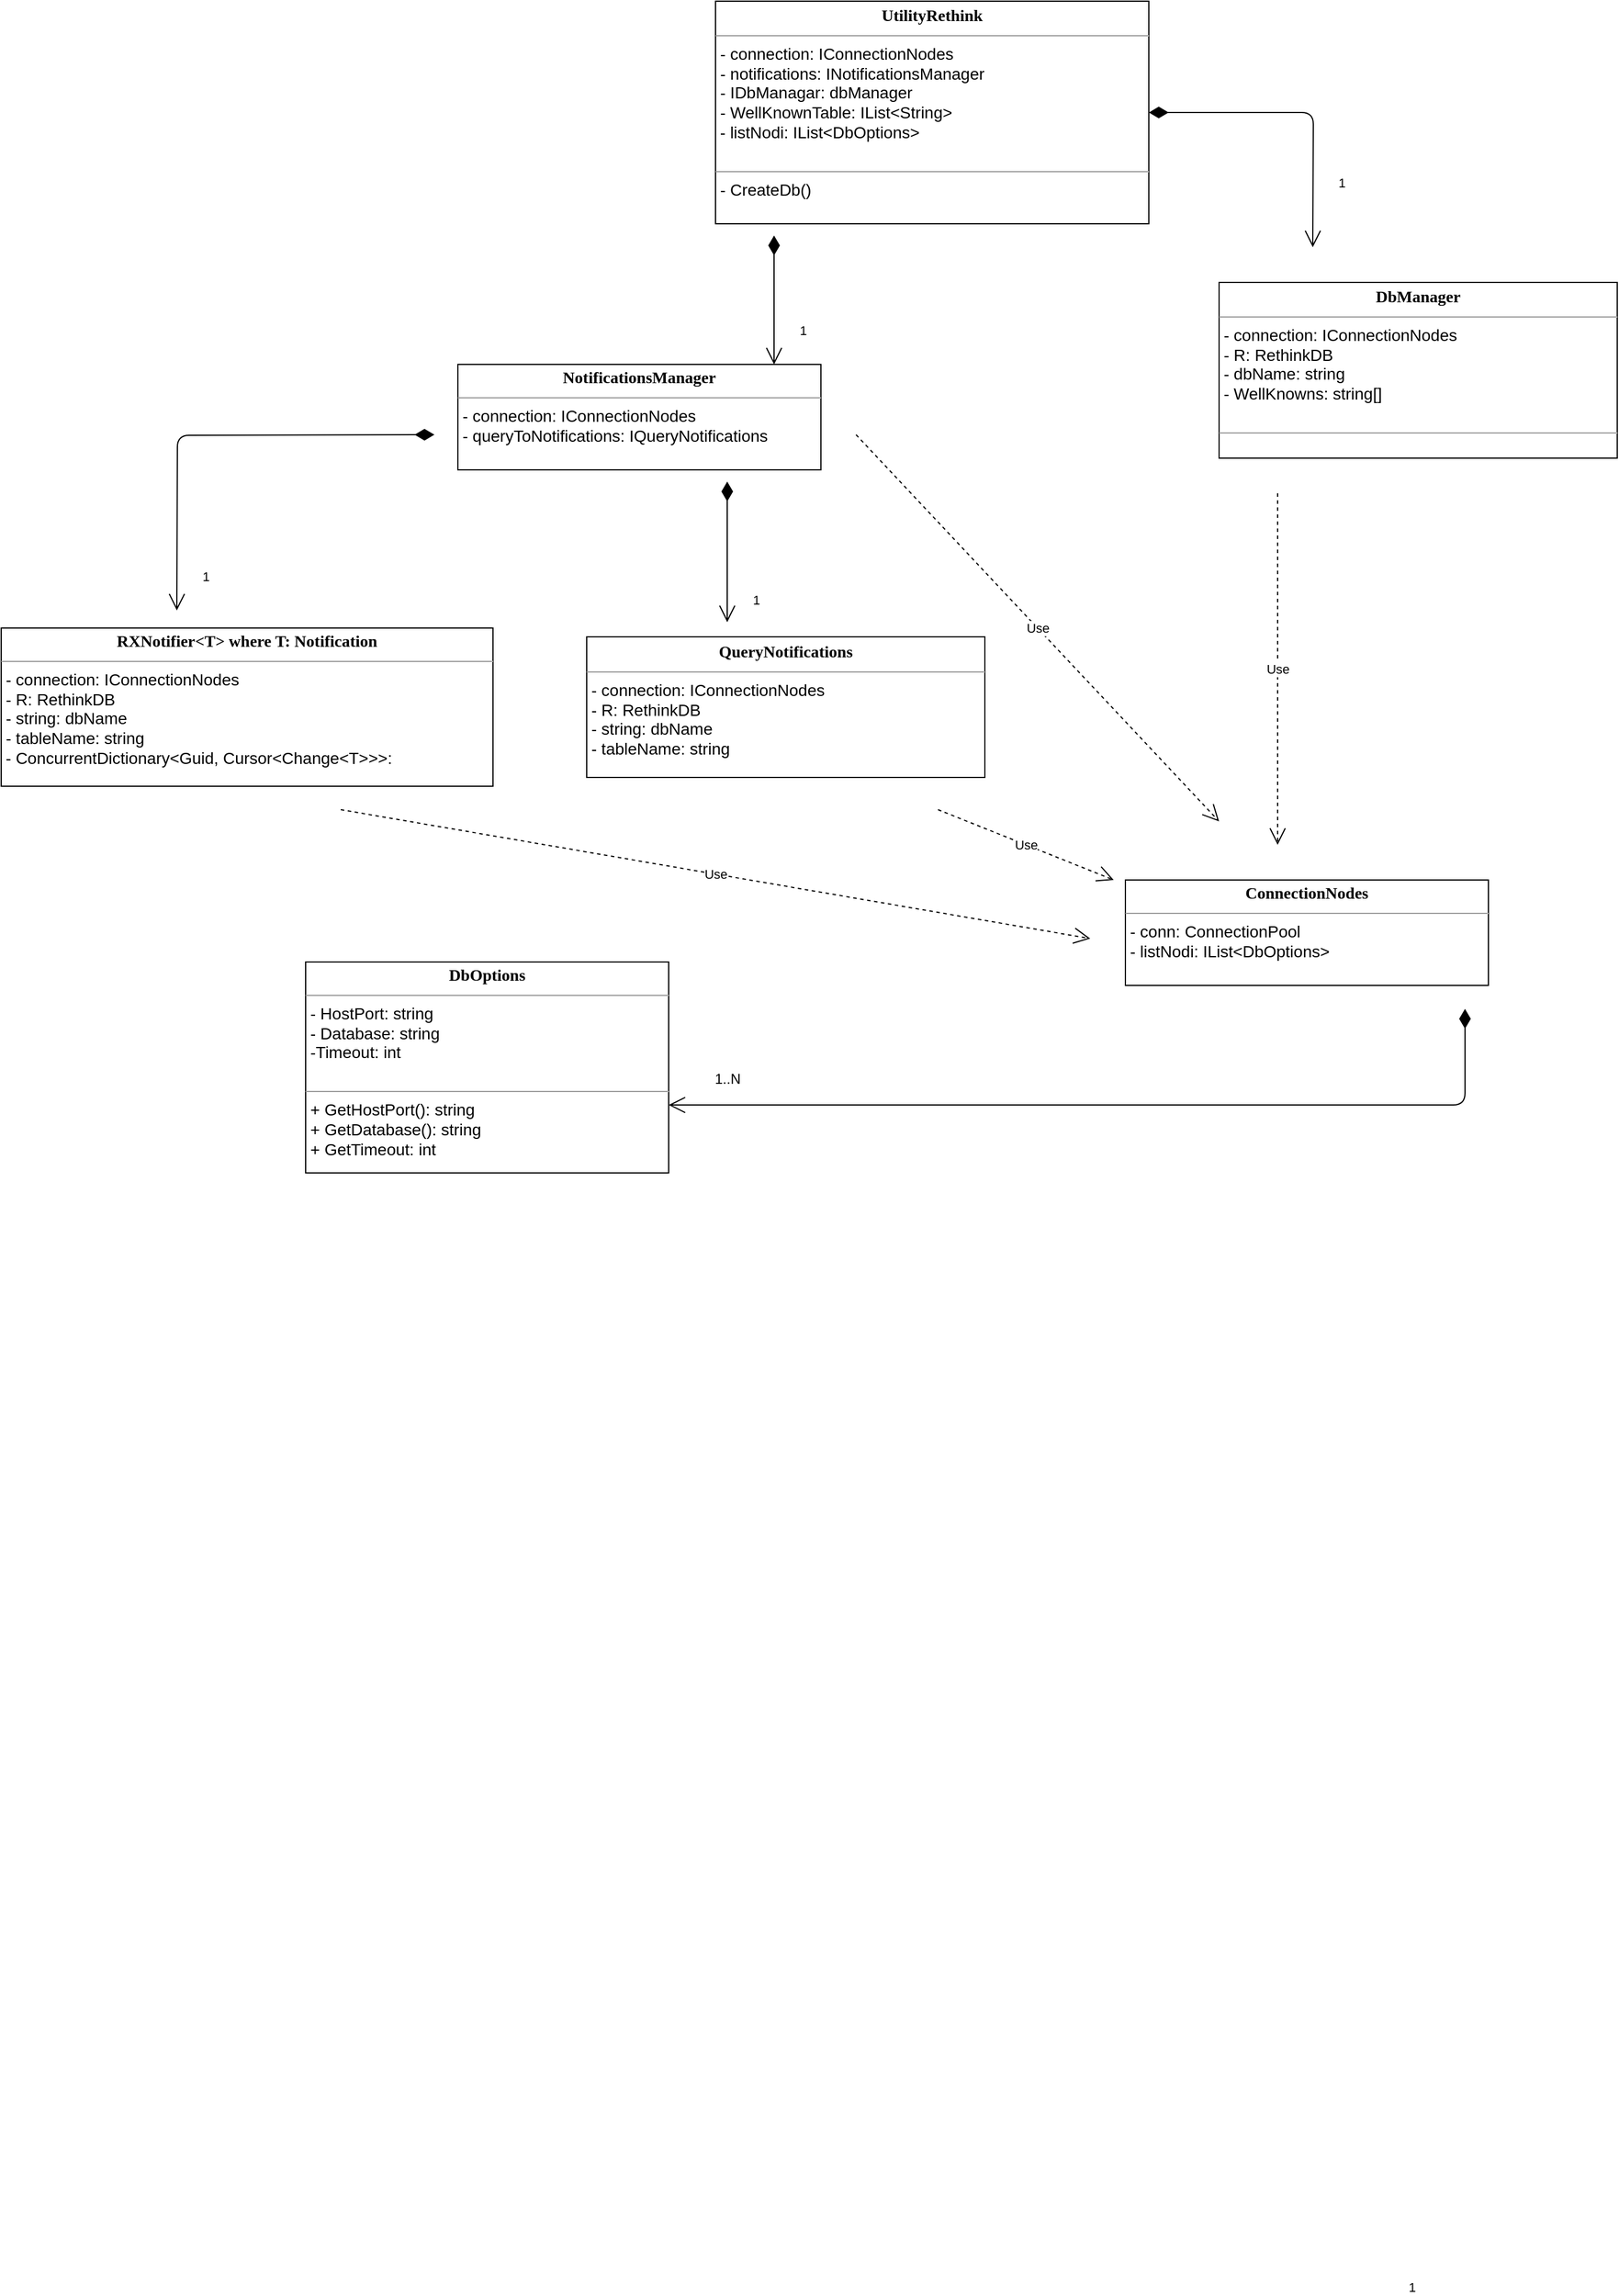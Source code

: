 <mxfile version="13.10.1" type="device"><diagram name="Page-1" id="c4acf3e9-155e-7222-9cf6-157b1a14988f"><mxGraphModel dx="1422" dy="794" grid="1" gridSize="10" guides="1" tooltips="1" connect="1" arrows="1" fold="1" page="1" pageScale="1" pageWidth="850" pageHeight="1100" background="#ffffff" math="0" shadow="0"><root><mxCell id="0"/><mxCell id="1" parent="0"/><mxCell id="5d2195bd80daf111-40" style="edgeStyle=orthogonalEdgeStyle;rounded=0;html=1;dashed=1;labelBackgroundColor=none;startFill=0;endArrow=open;endFill=0;endSize=10;fontFamily=Verdana;fontSize=10;" parent="1" target="5d2195bd80daf111-1" edge="1"><mxGeometry relative="1" as="geometry"><Array as="points"/><mxPoint x="730" y="814" as="sourcePoint"/></mxGeometry></mxCell><mxCell id="5d2195bd80daf111-26" style="edgeStyle=orthogonalEdgeStyle;rounded=0;html=1;dashed=1;labelBackgroundColor=none;startFill=0;endArrow=open;endFill=0;endSize=10;fontFamily=Verdana;fontSize=10;" parent="1" target="5d2195bd80daf111-17" edge="1"><mxGeometry relative="1" as="geometry"><Array as="points"/><mxPoint x="640" y="300" as="sourcePoint"/></mxGeometry></mxCell><mxCell id="5d2195bd80daf111-25" style="edgeStyle=orthogonalEdgeStyle;rounded=0;html=1;dashed=1;labelBackgroundColor=none;startFill=0;endArrow=open;endFill=0;endSize=10;fontFamily=Verdana;fontSize=10;" parent="1" source="5d2195bd80daf111-19" edge="1"><mxGeometry relative="1" as="geometry"><Array as="points"><mxPoint x="370" y="340"/><mxPoint x="370" y="300"/></Array><mxPoint x="450" y="300" as="targetPoint"/></mxGeometry></mxCell><mxCell id="DemHGRb8CHwuptWYrO83-17" value="&lt;p style=&quot;margin: 4px 0px 0px ; text-align: center&quot;&gt;&lt;font face=&quot;verdana&quot;&gt;&lt;span style=&quot;font-size: 14px&quot;&gt;&lt;b&gt;NotificationsManager&lt;/b&gt;&lt;/span&gt;&lt;/font&gt;&lt;br&gt;&lt;/p&gt;&lt;hr size=&quot;1&quot; style=&quot;font-size: 14px&quot;&gt;&lt;p style=&quot;margin: 0px 0px 0px 4px ; font-size: 14px&quot;&gt;&lt;span&gt;&lt;font style=&quot;font-size: 14px&quot;&gt;- connection: IConnectionNodes&lt;/font&gt;&lt;/span&gt;&lt;/p&gt;&lt;p style=&quot;margin: 0px 0px 0px 4px ; font-size: 14px&quot;&gt;&lt;span&gt;&lt;font style=&quot;font-size: 14px&quot;&gt;- queryToNotifications: IQueryNotifications&lt;/font&gt;&lt;/span&gt;&lt;/p&gt;&lt;font style=&quot;font-size: 14px&quot;&gt;&lt;span&gt;&amp;nbsp;&lt;/span&gt;&lt;br&gt;&lt;/font&gt;&lt;hr size=&quot;1&quot; style=&quot;font-size: 14px&quot;&gt;&lt;p style=&quot;margin: 0px 0px 0px 4px ; font-size: 14px&quot;&gt;&lt;br&gt;&lt;/p&gt;" style="verticalAlign=top;align=left;overflow=fill;fontSize=12;fontFamily=Helvetica;html=1;rounded=0;shadow=0;comic=0;labelBackgroundColor=none;strokeWidth=1" vertex="1" parent="1"><mxGeometry x="500" y="350" width="310" height="90" as="geometry"/></mxCell><mxCell id="DemHGRb8CHwuptWYrO83-18" value="&lt;p style=&quot;margin: 4px 0px 0px ; text-align: center ; font-size: 14px&quot;&gt;&lt;font style=&quot;font-size: 14px&quot;&gt;&lt;b style=&quot;font-family: &amp;#34;verdana&amp;#34;&quot;&gt;UtilityRethink&lt;/b&gt;&lt;br&gt;&lt;/font&gt;&lt;/p&gt;&lt;hr size=&quot;1&quot; style=&quot;font-size: 14px&quot;&gt;&lt;p style=&quot;margin: 0px 0px 0px 4px ; font-size: 14px&quot;&gt;&lt;span&gt;&lt;font style=&quot;font-size: 14px&quot;&gt;- connection: IConnectionNodes&lt;/font&gt;&lt;/span&gt;&lt;/p&gt;&lt;p style=&quot;margin: 0px 0px 0px 4px ; font-size: 14px&quot;&gt;&lt;span&gt;&lt;font style=&quot;font-size: 14px&quot;&gt;- notifications: INotificationsManager&lt;/font&gt;&lt;/span&gt;&lt;/p&gt;&lt;p style=&quot;margin: 0px 0px 0px 4px ; font-size: 14px&quot;&gt;&lt;span&gt;&lt;font style=&quot;font-size: 14px&quot;&gt;- IDbManagar: dbManager&lt;/font&gt;&lt;/span&gt;&lt;/p&gt;&lt;p style=&quot;margin: 0px 0px 0px 4px ; font-size: 14px&quot;&gt;&lt;font style=&quot;font-size: 14px&quot;&gt;&lt;span&gt;- WellKnownTable: IList&amp;lt;String&amp;gt;&lt;/span&gt;&lt;br&gt;&lt;/font&gt;&lt;/p&gt;&lt;font style=&quot;font-size: 14px&quot;&gt;&lt;span&gt;&amp;nbsp;- listNodi: IList&amp;lt;DbOptions&amp;gt;&amp;nbsp;&lt;br&gt;&lt;/span&gt;&lt;br&gt;&lt;/font&gt;&lt;hr size=&quot;1&quot; style=&quot;font-size: 14px&quot;&gt;&lt;p style=&quot;margin: 0px 0px 0px 4px ; font-size: 14px&quot;&gt;&lt;font style=&quot;font-size: 14px&quot;&gt;- CreateDb()&lt;/font&gt;&lt;br&gt;&lt;/p&gt;" style="verticalAlign=top;align=left;overflow=fill;fontSize=12;fontFamily=Helvetica;html=1;rounded=0;shadow=0;comic=0;labelBackgroundColor=none;strokeWidth=1" vertex="1" parent="1"><mxGeometry x="720" y="40" width="370" height="190" as="geometry"/></mxCell><mxCell id="DemHGRb8CHwuptWYrO83-19" value="&lt;p style=&quot;margin: 4px 0px 0px ; text-align: center ; font-size: 14px&quot;&gt;&lt;font style=&quot;font-size: 14px&quot; face=&quot;verdana&quot;&gt;&lt;b&gt;DbManager&lt;/b&gt;&lt;/font&gt;&lt;/p&gt;&lt;hr size=&quot;1&quot; style=&quot;font-size: 14px&quot;&gt;&lt;p style=&quot;margin: 0px 0px 0px 4px ; font-size: 14px&quot;&gt;&lt;span&gt;&lt;font style=&quot;font-size: 14px&quot;&gt;- connection: IConnectionNodes&lt;/font&gt;&lt;/span&gt;&lt;/p&gt;&lt;p style=&quot;margin: 0px 0px 0px 4px ; font-size: 14px&quot;&gt;&lt;span&gt;&lt;font style=&quot;font-size: 14px&quot;&gt;- R: RethinkDB&lt;/font&gt;&lt;/span&gt;&lt;/p&gt;&lt;p style=&quot;margin: 0px 0px 0px 4px ; font-size: 14px&quot;&gt;&lt;span&gt;&lt;font style=&quot;font-size: 14px&quot;&gt;- dbName: string&lt;/font&gt;&lt;/span&gt;&lt;/p&gt;&lt;p style=&quot;margin: 0px 0px 0px 4px ; font-size: 14px&quot;&gt;&lt;font style=&quot;font-size: 14px&quot;&gt;&lt;span&gt;- WellKnowns: string[]&lt;/span&gt;&lt;/font&gt;&lt;/p&gt;&lt;font style=&quot;font-size: 14px&quot;&gt;&lt;span&gt;&amp;nbsp;&lt;/span&gt;&lt;br&gt;&lt;/font&gt;&lt;hr size=&quot;1&quot; style=&quot;font-size: 14px&quot;&gt;&lt;p style=&quot;margin: 0px 0px 0px 4px ; font-size: 14px&quot;&gt;&lt;br&gt;&lt;/p&gt;" style="verticalAlign=top;align=left;overflow=fill;fontSize=12;fontFamily=Helvetica;html=1;rounded=0;shadow=0;comic=0;labelBackgroundColor=none;strokeWidth=1" vertex="1" parent="1"><mxGeometry x="1150" y="280" width="340" height="150" as="geometry"/></mxCell><mxCell id="DemHGRb8CHwuptWYrO83-22" value="&lt;p style=&quot;margin: 4px 0px 0px ; text-align: center ; font-size: 14px&quot;&gt;&lt;font face=&quot;verdana&quot;&gt;&lt;b&gt;QueryNotifications&lt;/b&gt;&lt;/font&gt;&lt;/p&gt;&lt;hr size=&quot;1&quot; style=&quot;font-size: 14px&quot;&gt;&lt;p style=&quot;margin: 0px 0px 0px 4px ; font-size: 14px&quot;&gt;&lt;span&gt;&lt;font style=&quot;font-size: 14px&quot;&gt;- connection: IConnectionNodes&lt;/font&gt;&lt;/span&gt;&lt;/p&gt;&lt;p style=&quot;margin: 0px 0px 0px 4px ; font-size: 14px&quot;&gt;&lt;span&gt;&lt;font style=&quot;font-size: 14px&quot;&gt;- R: RethinkDB&lt;/font&gt;&lt;/span&gt;&lt;/p&gt;&lt;p style=&quot;margin: 0px 0px 0px 4px ; font-size: 14px&quot;&gt;&lt;span&gt;&lt;font style=&quot;font-size: 14px&quot;&gt;- string: dbName&lt;/font&gt;&lt;/span&gt;&lt;/p&gt;&lt;p style=&quot;margin: 0px 0px 0px 4px ; font-size: 14px&quot;&gt;&lt;font style=&quot;font-size: 14px&quot;&gt;&lt;span&gt;- tableName: string&lt;/span&gt;&lt;/font&gt;&lt;/p&gt;&lt;font style=&quot;font-size: 14px&quot;&gt;&lt;span&gt;&amp;nbsp;&lt;/span&gt;&lt;br&gt;&lt;/font&gt;&lt;hr size=&quot;1&quot; style=&quot;font-size: 14px&quot;&gt;&lt;p style=&quot;margin: 0px 0px 0px 4px ; font-size: 14px&quot;&gt;&lt;br&gt;&lt;/p&gt;" style="verticalAlign=top;align=left;overflow=fill;fontSize=12;fontFamily=Helvetica;html=1;rounded=0;shadow=0;comic=0;labelBackgroundColor=none;strokeWidth=1" vertex="1" parent="1"><mxGeometry x="610" y="582.5" width="340" height="120" as="geometry"/></mxCell><mxCell id="DemHGRb8CHwuptWYrO83-23" value="&lt;p style=&quot;margin: 4px 0px 0px ; text-align: center&quot;&gt;&lt;font face=&quot;verdana&quot;&gt;&lt;span style=&quot;font-size: 14px&quot;&gt;&lt;b&gt;RXNotifier&amp;lt;T&amp;gt; where T: Notification&lt;/b&gt;&lt;/span&gt;&lt;/font&gt;&lt;br&gt;&lt;/p&gt;&lt;hr size=&quot;1&quot; style=&quot;font-size: 14px&quot;&gt;&lt;p style=&quot;margin: 0px 0px 0px 4px ; font-size: 14px&quot;&gt;&lt;span&gt;&lt;font style=&quot;font-size: 14px&quot;&gt;- connection: IConnectionNodes&lt;/font&gt;&lt;/span&gt;&lt;/p&gt;&lt;p style=&quot;margin: 0px 0px 0px 4px ; font-size: 14px&quot;&gt;&lt;span&gt;&lt;font style=&quot;font-size: 14px&quot;&gt;- R: RethinkDB&lt;/font&gt;&lt;/span&gt;&lt;/p&gt;&lt;p style=&quot;margin: 0px 0px 0px 4px ; font-size: 14px&quot;&gt;&lt;span&gt;&lt;font style=&quot;font-size: 14px&quot;&gt;- string: dbName&lt;/font&gt;&lt;/span&gt;&lt;/p&gt;&lt;p style=&quot;margin: 0px 0px 0px 4px ; font-size: 14px&quot;&gt;&lt;font style=&quot;font-size: 14px&quot;&gt;&lt;span&gt;- tableName: string&lt;/span&gt;&lt;/font&gt;&lt;/p&gt;&lt;span style=&quot;font-size: 14px&quot;&gt;&amp;nbsp;- ConcurrentDictionary&amp;lt;Guid, Cursor&amp;lt;Change&amp;lt;T&amp;gt;&amp;gt;&amp;gt;:&amp;nbsp;&lt;/span&gt;&lt;p style=&quot;margin: 0px 0px 0px 4px ; font-size: 14px&quot;&gt;&lt;font style=&quot;font-size: 14px&quot;&gt;&lt;span&gt;&amp;nbsp;&lt;/span&gt;&lt;/font&gt;&lt;/p&gt;&lt;font style=&quot;font-size: 14px&quot;&gt;&lt;br&gt;&lt;/font&gt;&lt;hr size=&quot;1&quot; style=&quot;font-size: 14px&quot;&gt;&lt;p style=&quot;margin: 0px 0px 0px 4px ; font-size: 14px&quot;&gt;&lt;br&gt;&lt;/p&gt;" style="verticalAlign=top;align=left;overflow=fill;fontSize=12;fontFamily=Helvetica;html=1;rounded=0;shadow=0;comic=0;labelBackgroundColor=none;strokeWidth=1" vertex="1" parent="1"><mxGeometry x="110" y="575" width="420" height="135" as="geometry"/></mxCell><mxCell id="DemHGRb8CHwuptWYrO83-24" value="&lt;p style=&quot;margin: 4px 0px 0px ; text-align: center&quot;&gt;&lt;font face=&quot;verdana&quot;&gt;&lt;span style=&quot;font-size: 14px&quot;&gt;&lt;b&gt;ConnectionNodes&lt;/b&gt;&lt;/span&gt;&lt;/font&gt;&lt;/p&gt;&lt;hr size=&quot;1&quot; style=&quot;font-size: 14px&quot;&gt;&lt;p style=&quot;margin: 0px 0px 0px 4px ; font-size: 14px&quot;&gt;&lt;span&gt;&lt;font style=&quot;font-size: 14px&quot;&gt;- conn: ConnectionPool&lt;/font&gt;&lt;/span&gt;&lt;/p&gt;&lt;p style=&quot;margin: 0px 0px 0px 4px ; font-size: 14px&quot;&gt;&lt;span&gt;&lt;font style=&quot;font-size: 14px&quot;&gt;- listNodi: IList&amp;lt;DbOptions&amp;gt;&lt;/font&gt;&lt;/span&gt;&lt;/p&gt;&lt;font style=&quot;font-size: 14px&quot;&gt;&lt;span&gt;&amp;nbsp;&lt;/span&gt;&lt;br&gt;&lt;/font&gt;&lt;hr size=&quot;1&quot; style=&quot;font-size: 14px&quot;&gt;&lt;p style=&quot;margin: 0px 0px 0px 4px ; font-size: 14px&quot;&gt;&lt;br&gt;&lt;/p&gt;" style="verticalAlign=top;align=left;overflow=fill;fontSize=12;fontFamily=Helvetica;html=1;rounded=0;shadow=0;comic=0;labelBackgroundColor=none;strokeWidth=1" vertex="1" parent="1"><mxGeometry x="1070" y="790" width="310" height="90" as="geometry"/></mxCell><mxCell id="DemHGRb8CHwuptWYrO83-27" value="1" style="endArrow=open;html=1;endSize=12;startArrow=diamondThin;startSize=14;startFill=1;edgeStyle=orthogonalEdgeStyle;align=left;verticalAlign=bottom;" edge="1" parent="1"><mxGeometry x="0.636" y="20" relative="1" as="geometry"><mxPoint x="770" y="240" as="sourcePoint"/><mxPoint x="770" y="350" as="targetPoint"/><mxPoint as="offset"/></mxGeometry></mxCell><mxCell id="DemHGRb8CHwuptWYrO83-28" value="1" style="endArrow=open;html=1;endSize=12;startArrow=diamondThin;startSize=14;startFill=1;edgeStyle=orthogonalEdgeStyle;align=left;verticalAlign=bottom;" edge="1" parent="1" source="DemHGRb8CHwuptWYrO83-18"><mxGeometry x="0.636" y="20" relative="1" as="geometry"><mxPoint x="1230" y="170" as="sourcePoint"/><mxPoint x="1230" y="250" as="targetPoint"/><mxPoint as="offset"/></mxGeometry></mxCell><mxCell id="DemHGRb8CHwuptWYrO83-30" value="1" style="endArrow=open;html=1;endSize=12;startArrow=diamondThin;startSize=14;startFill=1;edgeStyle=orthogonalEdgeStyle;align=left;verticalAlign=bottom;" edge="1" parent="1"><mxGeometry x="0.892" y="20" relative="1" as="geometry"><mxPoint x="480" y="410" as="sourcePoint"/><mxPoint x="260" y="560" as="targetPoint"/><mxPoint as="offset"/></mxGeometry></mxCell><mxCell id="DemHGRb8CHwuptWYrO83-31" value="1" style="endArrow=open;html=1;endSize=12;startArrow=diamondThin;startSize=14;startFill=1;edgeStyle=orthogonalEdgeStyle;align=left;verticalAlign=bottom;" edge="1" parent="1"><mxGeometry x="0.833" y="20" relative="1" as="geometry"><mxPoint x="730" y="450" as="sourcePoint"/><mxPoint x="730" y="570" as="targetPoint"/><Array as="points"><mxPoint x="730" y="470"/></Array><mxPoint as="offset"/></mxGeometry></mxCell><mxCell id="DemHGRb8CHwuptWYrO83-33" value="Use" style="endArrow=open;endSize=12;dashed=1;html=1;" edge="1" parent="1"><mxGeometry width="160" relative="1" as="geometry"><mxPoint x="840" y="410" as="sourcePoint"/><mxPoint x="1150" y="740" as="targetPoint"/></mxGeometry></mxCell><mxCell id="DemHGRb8CHwuptWYrO83-34" value="Use" style="endArrow=open;endSize=12;dashed=1;html=1;" edge="1" parent="1"><mxGeometry width="160" relative="1" as="geometry"><mxPoint x="1200" y="460" as="sourcePoint"/><mxPoint x="1200" y="760" as="targetPoint"/></mxGeometry></mxCell><mxCell id="DemHGRb8CHwuptWYrO83-36" value="Use" style="endArrow=open;endSize=12;dashed=1;html=1;" edge="1" parent="1"><mxGeometry width="160" relative="1" as="geometry"><mxPoint x="910" y="730" as="sourcePoint"/><mxPoint x="1060" y="790" as="targetPoint"/></mxGeometry></mxCell><mxCell id="DemHGRb8CHwuptWYrO83-37" value="Use" style="endArrow=open;endSize=12;dashed=1;html=1;" edge="1" parent="1"><mxGeometry width="160" relative="1" as="geometry"><mxPoint x="400" y="730" as="sourcePoint"/><mxPoint x="1040" y="840" as="targetPoint"/></mxGeometry></mxCell><mxCell id="DemHGRb8CHwuptWYrO83-40" value="&lt;p style=&quot;margin: 4px 0px 0px ; text-align: center&quot;&gt;&lt;font face=&quot;verdana&quot;&gt;&lt;span style=&quot;font-size: 14px&quot;&gt;&lt;b&gt;DbOptions&lt;/b&gt;&lt;/span&gt;&lt;/font&gt;&lt;/p&gt;&lt;hr size=&quot;1&quot; style=&quot;font-size: 14px&quot;&gt;&lt;p style=&quot;margin: 0px 0px 0px 4px ; font-size: 14px&quot;&gt;&lt;span&gt;&lt;font style=&quot;font-size: 14px&quot;&gt;- HostPort: string&lt;/font&gt;&lt;/span&gt;&lt;/p&gt;&lt;p style=&quot;margin: 0px 0px 0px 4px ; font-size: 14px&quot;&gt;&lt;span&gt;&lt;font style=&quot;font-size: 14px&quot;&gt;- Database: string&lt;/font&gt;&lt;/span&gt;&lt;/p&gt;&lt;p style=&quot;margin: 0px 0px 0px 4px ; font-size: 14px&quot;&gt;&lt;span&gt;&lt;font style=&quot;font-size: 14px&quot;&gt;-Timeout: int&lt;/font&gt;&lt;/span&gt;&lt;/p&gt;&lt;font style=&quot;font-size: 14px&quot;&gt;&lt;span&gt;&amp;nbsp;&lt;/span&gt;&lt;br&gt;&lt;/font&gt;&lt;hr size=&quot;1&quot; style=&quot;font-size: 14px&quot;&gt;&lt;p style=&quot;margin: 0px 0px 0px 4px ; font-size: 14px&quot;&gt;+ GetHostPort(): string&lt;/p&gt;&lt;p style=&quot;margin: 0px 0px 0px 4px ; font-size: 14px&quot;&gt;+ GetDatabase(): string&lt;/p&gt;&lt;p style=&quot;margin: 0px 0px 0px 4px ; font-size: 14px&quot;&gt;+ GetTimeout: int&lt;/p&gt;" style="verticalAlign=top;align=left;overflow=fill;fontSize=12;fontFamily=Helvetica;html=1;rounded=0;shadow=0;comic=0;labelBackgroundColor=none;strokeWidth=1" vertex="1" parent="1"><mxGeometry x="370" y="860" width="310" height="180" as="geometry"/></mxCell><mxCell id="DemHGRb8CHwuptWYrO83-44" value="1" style="endArrow=open;html=1;endSize=12;startArrow=diamondThin;startSize=14;startFill=1;edgeStyle=orthogonalEdgeStyle;align=left;verticalAlign=bottom;entryX=1;entryY=0.678;entryDx=0;entryDy=0;entryPerimeter=0;" edge="1" parent="1" target="DemHGRb8CHwuptWYrO83-40"><mxGeometry x="-0.653" y="1018" relative="1" as="geometry"><mxPoint x="1360" y="900" as="sourcePoint"/><mxPoint x="1360" y="980" as="targetPoint"/><Array as="points"><mxPoint x="1360" y="982"/></Array><mxPoint as="offset"/></mxGeometry></mxCell><mxCell id="DemHGRb8CHwuptWYrO83-45" value="1..N" style="text;html=1;align=center;verticalAlign=middle;resizable=0;points=[];autosize=1;" vertex="1" parent="1"><mxGeometry x="710" y="950" width="40" height="20" as="geometry"/></mxCell></root></mxGraphModel></diagram></mxfile>